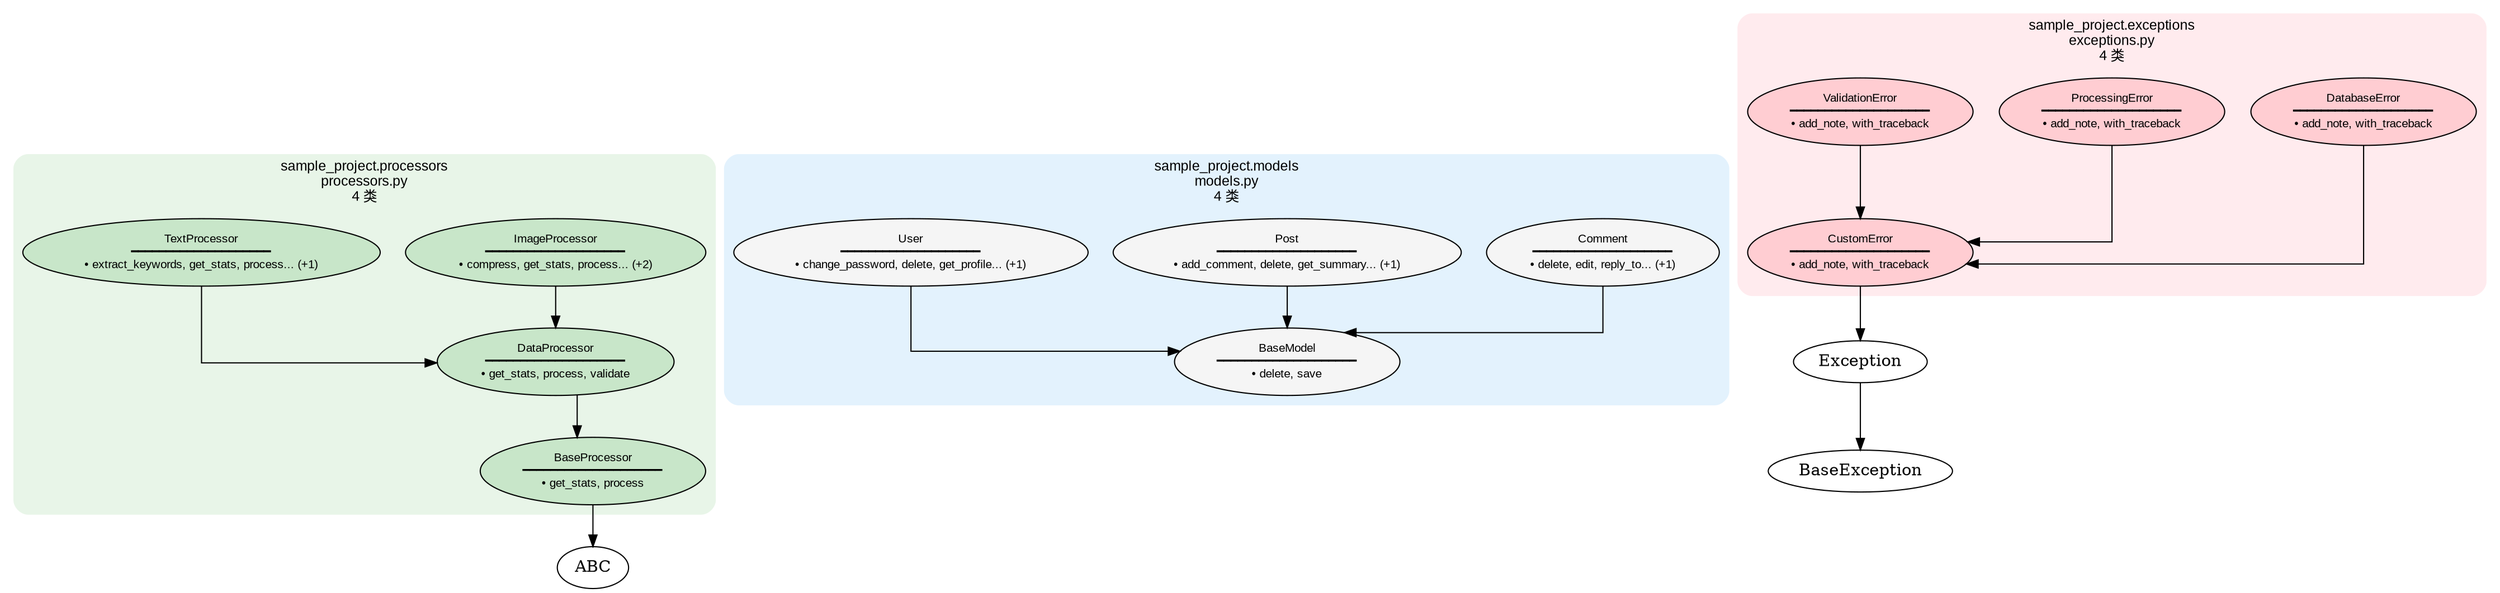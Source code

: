 // sample_project Class Hierarchy
digraph {
	graph [nodesep=0.3 rankdir=TB ranksep=0.5 splines=ortho]
	subgraph cluster_0 {
		label="sample_project.exceptions\nexceptions.py\n4 类"
		style="filled,rounded"
		color="#ffebee"
		fontsize=12
		fontname=Arial
		CustomError [label="CustomError\n━━━━━━━━━━━━━━━━━━━━\n• add_note, with_traceback" fillcolor="#ffcdd2" fontname=Arial fontsize=10 shape=ellipse style="filled,rounded"]
		DatabaseError [label="DatabaseError\n━━━━━━━━━━━━━━━━━━━━\n• add_note, with_traceback" fillcolor="#ffcdd2" fontname=Arial fontsize=10 shape=ellipse style="filled,rounded"]
		ProcessingError [label="ProcessingError\n━━━━━━━━━━━━━━━━━━━━\n• add_note, with_traceback" fillcolor="#ffcdd2" fontname=Arial fontsize=10 shape=ellipse style="filled,rounded"]
		ValidationError [label="ValidationError\n━━━━━━━━━━━━━━━━━━━━\n• add_note, with_traceback" fillcolor="#ffcdd2" fontname=Arial fontsize=10 shape=ellipse style="filled,rounded"]
	}
	CustomError -> BaseModel [style=invis weight=100]
	subgraph cluster_1 {
		label="sample_project.models\nmodels.py\n4 类"
		style="filled,rounded"
		color="#e3f2fd"
		fontsize=12
		fontname=Arial
		BaseModel [label="BaseModel\n━━━━━━━━━━━━━━━━━━━━\n• delete, save" fillcolor="#f5f5f5" fontname=Arial fontsize=10 shape=ellipse style="filled,rounded"]
		Comment [label="Comment\n━━━━━━━━━━━━━━━━━━━━\n• delete, edit, reply_to... (+1)" fillcolor="#f5f5f5" fontname=Arial fontsize=10 shape=ellipse style="filled,rounded"]
		Post [label="Post\n━━━━━━━━━━━━━━━━━━━━\n• add_comment, delete, get_summary... (+1)" fillcolor="#f5f5f5" fontname=Arial fontsize=10 shape=ellipse style="filled,rounded"]
		User [label="User\n━━━━━━━━━━━━━━━━━━━━\n• change_password, delete, get_profile... (+1)" fillcolor="#f5f5f5" fontname=Arial fontsize=10 shape=ellipse style="filled,rounded"]
	}
	BaseModel -> BaseProcessor [style=invis weight=100]
	subgraph cluster_2 {
		label="sample_project.processors\nprocessors.py\n4 类"
		style="filled,rounded"
		color="#e8f5e8"
		fontsize=12
		fontname=Arial
		BaseProcessor [label="BaseProcessor\n━━━━━━━━━━━━━━━━━━━━\n• get_stats, process" fillcolor="#c8e6c9" fontname=Arial fontsize=10 shape=ellipse style="filled,rounded"]
		DataProcessor [label="DataProcessor\n━━━━━━━━━━━━━━━━━━━━\n• get_stats, process, validate" fillcolor="#c8e6c9" fontname=Arial fontsize=10 shape=ellipse style="filled,rounded"]
		ImageProcessor [label="ImageProcessor\n━━━━━━━━━━━━━━━━━━━━\n• compress, get_stats, process... (+2)" fillcolor="#c8e6c9" fontname=Arial fontsize=10 shape=ellipse style="filled,rounded"]
		TextProcessor [label="TextProcessor\n━━━━━━━━━━━━━━━━━━━━\n• extract_keywords, get_stats, process... (+1)" fillcolor="#c8e6c9" fontname=Arial fontsize=10 shape=ellipse style="filled,rounded"]
	}
	ValidationError -> CustomError [arrowhead=normal color=black]
	Exception -> BaseException [arrowhead=normal color=black]
	Comment -> BaseModel [arrowhead=normal color=black]
	DataProcessor -> BaseProcessor [arrowhead=normal color=black]
	Post -> BaseModel [arrowhead=normal color=black]
	ProcessingError -> CustomError [arrowhead=normal color=black]
	CustomError -> Exception [arrowhead=normal color=black]
	User -> BaseModel [arrowhead=normal color=black]
	ImageProcessor -> DataProcessor [arrowhead=normal color=black]
	TextProcessor -> DataProcessor [arrowhead=normal color=black]
	DatabaseError -> CustomError [arrowhead=normal color=black]
	BaseProcessor -> ABC [arrowhead=normal color=black]
}

